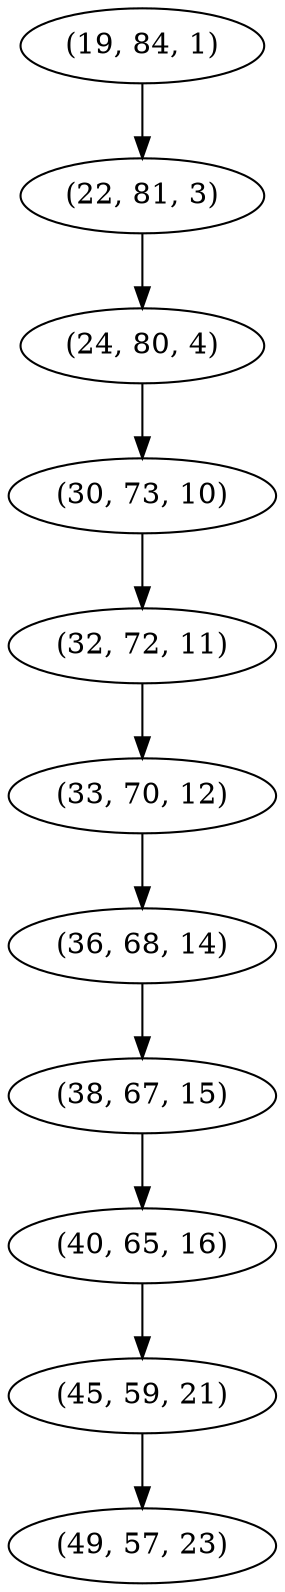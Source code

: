 digraph tree {
    "(19, 84, 1)";
    "(22, 81, 3)";
    "(24, 80, 4)";
    "(30, 73, 10)";
    "(32, 72, 11)";
    "(33, 70, 12)";
    "(36, 68, 14)";
    "(38, 67, 15)";
    "(40, 65, 16)";
    "(45, 59, 21)";
    "(49, 57, 23)";
    "(19, 84, 1)" -> "(22, 81, 3)";
    "(22, 81, 3)" -> "(24, 80, 4)";
    "(24, 80, 4)" -> "(30, 73, 10)";
    "(30, 73, 10)" -> "(32, 72, 11)";
    "(32, 72, 11)" -> "(33, 70, 12)";
    "(33, 70, 12)" -> "(36, 68, 14)";
    "(36, 68, 14)" -> "(38, 67, 15)";
    "(38, 67, 15)" -> "(40, 65, 16)";
    "(40, 65, 16)" -> "(45, 59, 21)";
    "(45, 59, 21)" -> "(49, 57, 23)";
}
